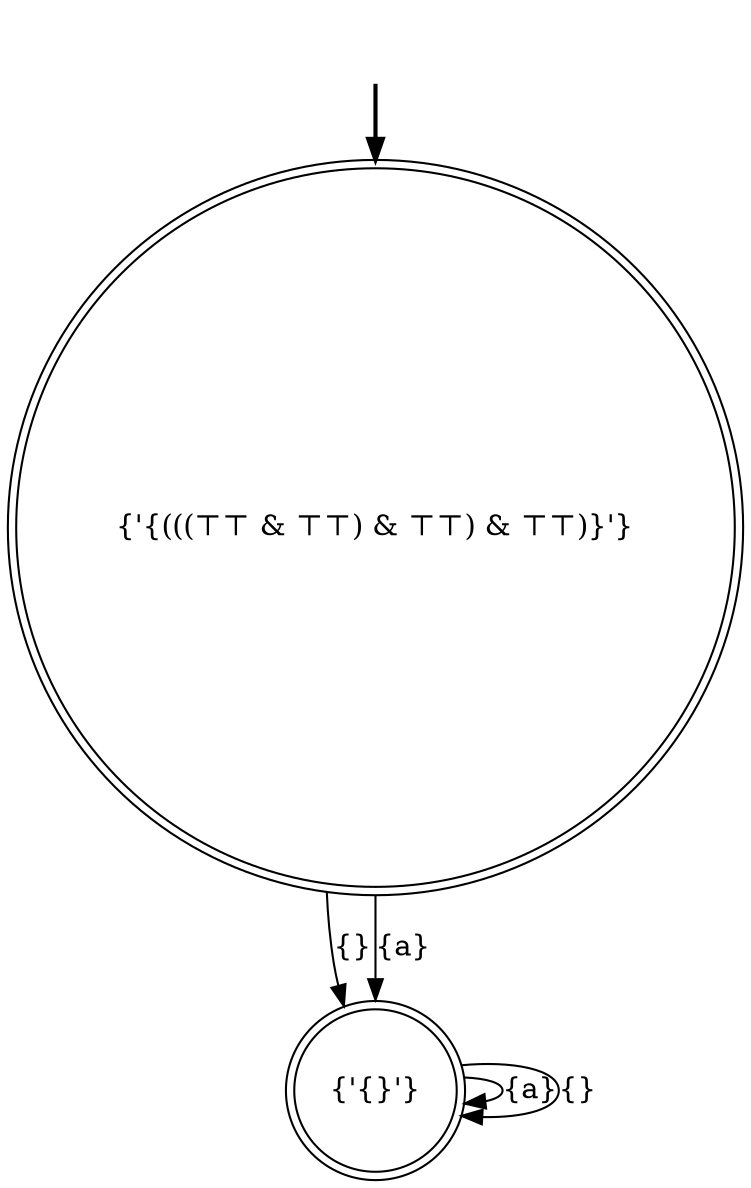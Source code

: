 digraph {
	fake [style=invisible]
	"{'{}'}" [shape=doublecircle]
	"{'{(((⊤⊤ & ⊤⊤) & ⊤⊤) & ⊤⊤)}'}" [root=true shape=doublecircle]
	fake -> "{'{(((⊤⊤ & ⊤⊤) & ⊤⊤) & ⊤⊤)}'}" [style=bold]
	"{'{}'}" -> "{'{}'}" [label="{a}"]
	"{'{}'}" -> "{'{}'}" [label="{}"]
	"{'{(((⊤⊤ & ⊤⊤) & ⊤⊤) & ⊤⊤)}'}" -> "{'{}'}" [label="{}"]
	"{'{(((⊤⊤ & ⊤⊤) & ⊤⊤) & ⊤⊤)}'}" -> "{'{}'}" [label="{a}"]
}

